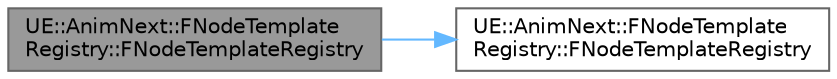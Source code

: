 digraph "UE::AnimNext::FNodeTemplateRegistry::FNodeTemplateRegistry"
{
 // INTERACTIVE_SVG=YES
 // LATEX_PDF_SIZE
  bgcolor="transparent";
  edge [fontname=Helvetica,fontsize=10,labelfontname=Helvetica,labelfontsize=10];
  node [fontname=Helvetica,fontsize=10,shape=box,height=0.2,width=0.4];
  rankdir="LR";
  Node1 [id="Node000001",label="UE::AnimNext::FNodeTemplate\lRegistry::FNodeTemplateRegistry",height=0.2,width=0.4,color="gray40", fillcolor="grey60", style="filled", fontcolor="black",tooltip=" "];
  Node1 -> Node2 [id="edge1_Node000001_Node000002",color="steelblue1",style="solid",tooltip=" "];
  Node2 [id="Node000002",label="UE::AnimNext::FNodeTemplate\lRegistry::FNodeTemplateRegistry",height=0.2,width=0.4,color="grey40", fillcolor="white", style="filled",URL="$d4/d74/structUE_1_1AnimNext_1_1FNodeTemplateRegistry.html#a9932eb8066e595a14cc3d6bb74ede4b2",tooltip=" "];
}
